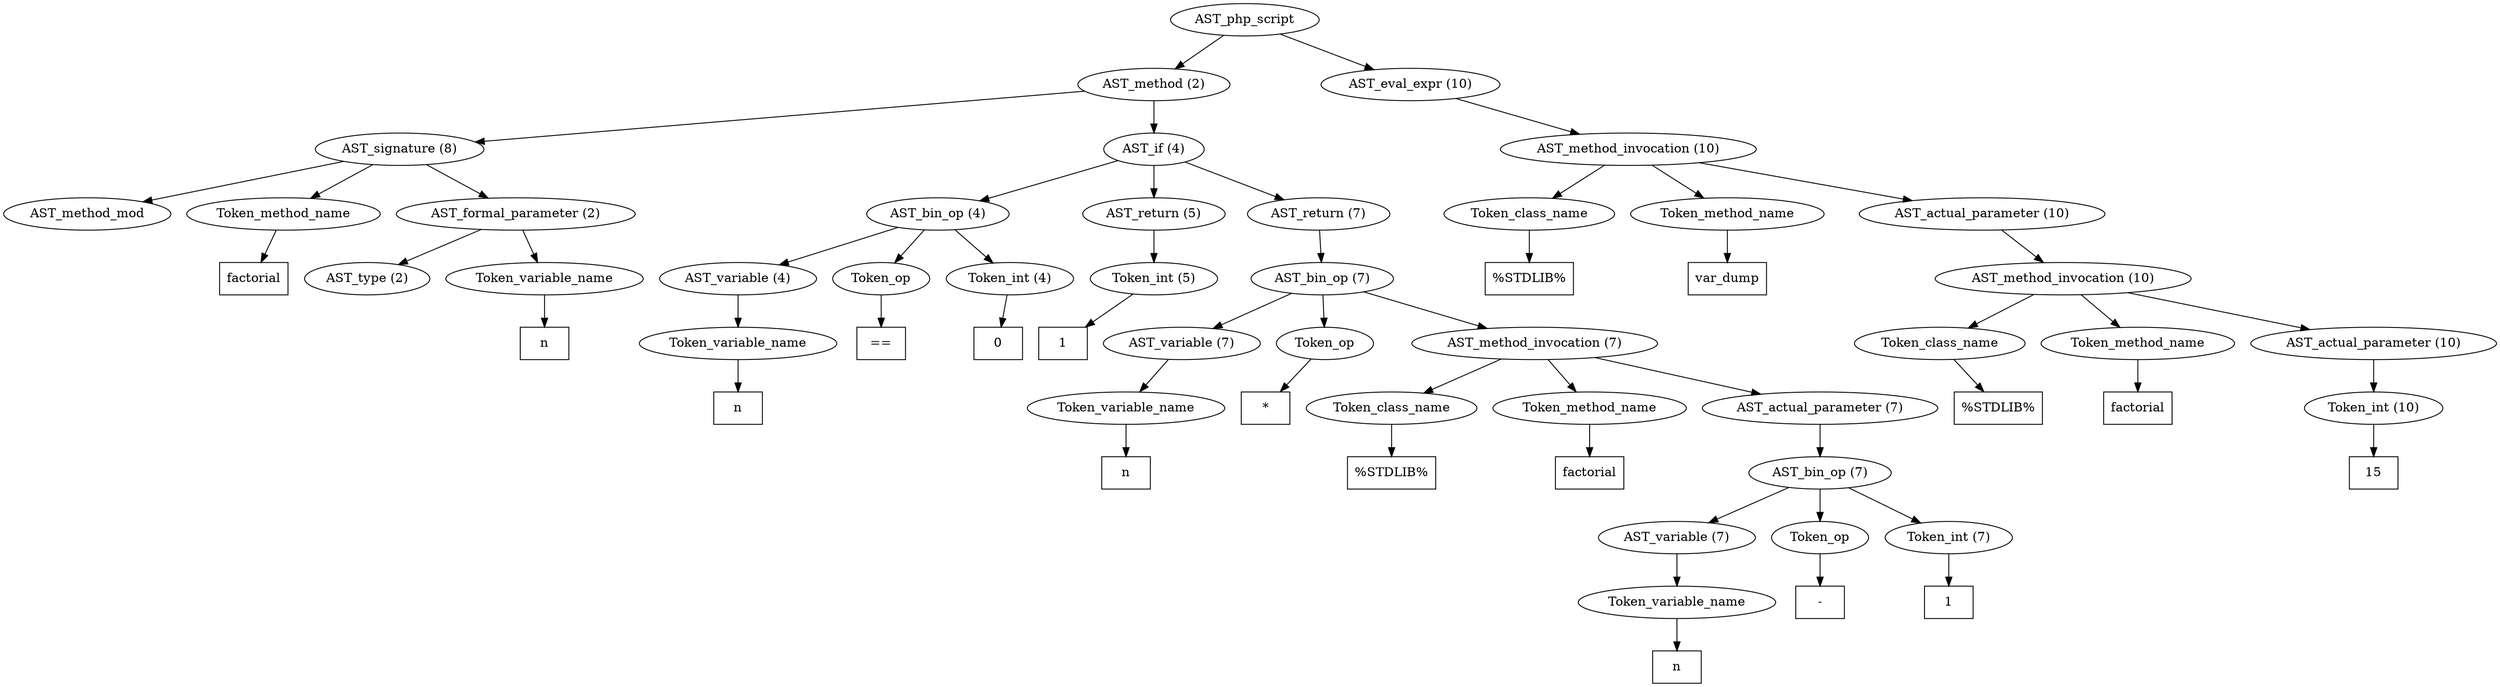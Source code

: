 /*
 * AST in dot format generated by phc -- the PHP compiler
 */

digraph AST {
node_0 [label="AST_php_script"];
node_1 [label="AST_method (2)"];
node_2 [label="AST_signature (8)"];
node_3 [label="AST_method_mod"];
node_4 [label="Token_method_name"];
node_5 [label="factorial", shape=box]
node_4 -> node_5;
node_6 [label="AST_formal_parameter (2)"];
node_7 [label="AST_type (2)"];
node_8 [label="Token_variable_name"];
node_9 [label="n", shape=box]
node_8 -> node_9;
node_6 -> node_8;
node_6 -> node_7;
node_2 -> node_6;
node_2 -> node_4;
node_2 -> node_3;
node_10 [label="AST_if (4)"];
node_11 [label="AST_bin_op (4)"];
node_12 [label="AST_variable (4)"];
node_13 [label="Token_variable_name"];
node_14 [label="n", shape=box]
node_13 -> node_14;
node_12 -> node_13;
node_15 [label="Token_op"];
node_16 [label="==", shape=box]
node_15 -> node_16;
node_17 [label="Token_int (4)"];
node_18 [label="0", shape=box]
node_17 -> node_18;
node_11 -> node_17;
node_11 -> node_15;
node_11 -> node_12;
node_19 [label="AST_return (5)"];
node_20 [label="Token_int (5)"];
node_21 [label="1", shape=box]
node_20 -> node_21;
node_19 -> node_20;
node_22 [label="AST_return (7)"];
node_23 [label="AST_bin_op (7)"];
node_24 [label="AST_variable (7)"];
node_25 [label="Token_variable_name"];
node_26 [label="n", shape=box]
node_25 -> node_26;
node_24 -> node_25;
node_27 [label="Token_op"];
node_28 [label="*", shape=box]
node_27 -> node_28;
node_29 [label="AST_method_invocation (7)"];
node_30 [label="Token_class_name"];
node_31 [label="%STDLIB%", shape=box]
node_30 -> node_31;
node_32 [label="Token_method_name"];
node_33 [label="factorial", shape=box]
node_32 -> node_33;
node_34 [label="AST_actual_parameter (7)"];
node_35 [label="AST_bin_op (7)"];
node_36 [label="AST_variable (7)"];
node_37 [label="Token_variable_name"];
node_38 [label="n", shape=box]
node_37 -> node_38;
node_36 -> node_37;
node_39 [label="Token_op"];
node_40 [label="-", shape=box]
node_39 -> node_40;
node_41 [label="Token_int (7)"];
node_42 [label="1", shape=box]
node_41 -> node_42;
node_35 -> node_41;
node_35 -> node_39;
node_35 -> node_36;
node_34 -> node_35;
node_29 -> node_34;
node_29 -> node_32;
node_29 -> node_30;
node_23 -> node_29;
node_23 -> node_27;
node_23 -> node_24;
node_22 -> node_23;
node_10 -> node_22;
node_10 -> node_19;
node_10 -> node_11;
node_1 -> node_10;
node_1 -> node_2;
node_43 [label="AST_eval_expr (10)"];
node_44 [label="AST_method_invocation (10)"];
node_45 [label="Token_class_name"];
node_46 [label="%STDLIB%", shape=box]
node_45 -> node_46;
node_47 [label="Token_method_name"];
node_48 [label="var_dump", shape=box]
node_47 -> node_48;
node_49 [label="AST_actual_parameter (10)"];
node_50 [label="AST_method_invocation (10)"];
node_51 [label="Token_class_name"];
node_52 [label="%STDLIB%", shape=box]
node_51 -> node_52;
node_53 [label="Token_method_name"];
node_54 [label="factorial", shape=box]
node_53 -> node_54;
node_55 [label="AST_actual_parameter (10)"];
node_56 [label="Token_int (10)"];
node_57 [label="15", shape=box]
node_56 -> node_57;
node_55 -> node_56;
node_50 -> node_55;
node_50 -> node_53;
node_50 -> node_51;
node_49 -> node_50;
node_44 -> node_49;
node_44 -> node_47;
node_44 -> node_45;
node_43 -> node_44;
node_0 -> node_43;
node_0 -> node_1;
}
